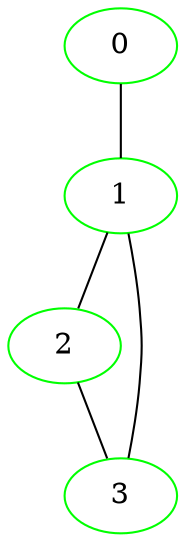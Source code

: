 graph G {
0[color=green];
1[color=green];
2[color=green];
3[color=green];
0--1 ;
2--3 ;
1--3 ;
1--2 ;
}
